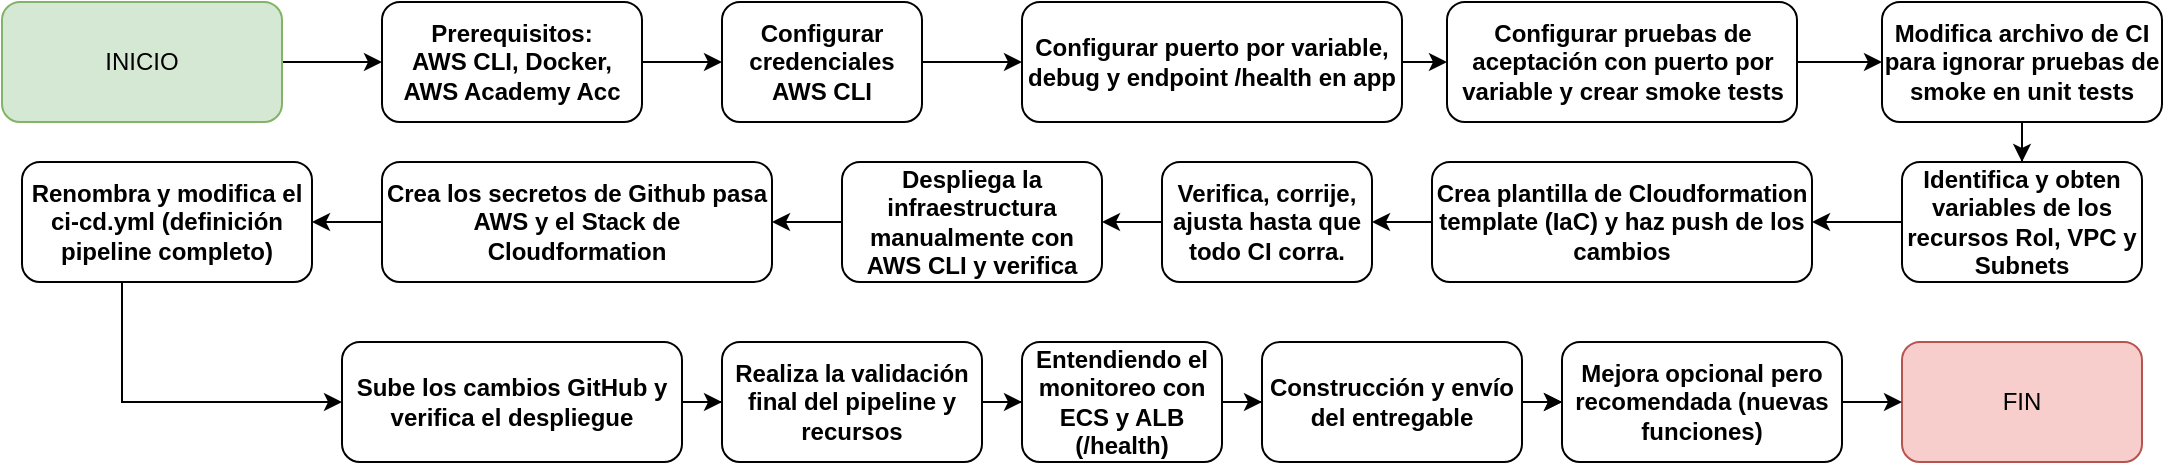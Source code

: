<mxfile version="26.2.9">
  <diagram name="Page-1" id="BhNXsAob3M-ZvWZvR4Kw">
    <mxGraphModel dx="2255" dy="751" grid="1" gridSize="10" guides="1" tooltips="1" connect="1" arrows="1" fold="1" page="1" pageScale="1" pageWidth="827" pageHeight="1169" math="0" shadow="0">
      <root>
        <mxCell id="0" />
        <mxCell id="1" parent="0" />
        <mxCell id="Rw1ZJLWCuwb3OrgRGQ0Y-43" style="edgeStyle=orthogonalEdgeStyle;rounded=0;orthogonalLoop=1;jettySize=auto;html=1;" parent="1" source="Rw1ZJLWCuwb3OrgRGQ0Y-2" target="Rw1ZJLWCuwb3OrgRGQ0Y-40" edge="1">
          <mxGeometry relative="1" as="geometry" />
        </mxCell>
        <mxCell id="Rw1ZJLWCuwb3OrgRGQ0Y-2" value="INICIO" style="rounded=1;whiteSpace=wrap;html=1;fillColor=#d5e8d4;strokeColor=#82b366;" parent="1" vertex="1">
          <mxGeometry x="-160" y="250" width="140" height="60" as="geometry" />
        </mxCell>
        <mxCell id="Rw1ZJLWCuwb3OrgRGQ0Y-3" style="edgeStyle=orthogonalEdgeStyle;rounded=0;orthogonalLoop=1;jettySize=auto;html=1;" parent="1" source="Rw1ZJLWCuwb3OrgRGQ0Y-4" target="Rw1ZJLWCuwb3OrgRGQ0Y-6" edge="1">
          <mxGeometry relative="1" as="geometry" />
        </mxCell>
        <mxCell id="Rw1ZJLWCuwb3OrgRGQ0Y-4" value="&lt;b&gt;Configurar credenciales AWS CLI&lt;/b&gt;" style="rounded=1;whiteSpace=wrap;html=1;" parent="1" vertex="1">
          <mxGeometry x="200" y="250" width="100" height="60" as="geometry" />
        </mxCell>
        <mxCell id="Rw1ZJLWCuwb3OrgRGQ0Y-5" style="edgeStyle=orthogonalEdgeStyle;rounded=0;orthogonalLoop=1;jettySize=auto;html=1;" parent="1" source="Rw1ZJLWCuwb3OrgRGQ0Y-6" target="Rw1ZJLWCuwb3OrgRGQ0Y-8" edge="1">
          <mxGeometry relative="1" as="geometry">
            <mxPoint x="525" y="280" as="targetPoint" />
          </mxGeometry>
        </mxCell>
        <mxCell id="Rw1ZJLWCuwb3OrgRGQ0Y-6" value="&lt;b&gt;Configurar puerto por variable, debug y endpoint /health en app&lt;/b&gt;" style="rounded=1;whiteSpace=wrap;html=1;" parent="1" vertex="1">
          <mxGeometry x="350" y="250" width="190" height="60" as="geometry" />
        </mxCell>
        <mxCell id="Rw1ZJLWCuwb3OrgRGQ0Y-7" style="edgeStyle=orthogonalEdgeStyle;rounded=0;orthogonalLoop=1;jettySize=auto;html=1;" parent="1" source="Rw1ZJLWCuwb3OrgRGQ0Y-8" target="Rw1ZJLWCuwb3OrgRGQ0Y-23" edge="1">
          <mxGeometry relative="1" as="geometry" />
        </mxCell>
        <mxCell id="Rw1ZJLWCuwb3OrgRGQ0Y-8" value="&lt;b&gt;Configurar pruebas de aceptación con puerto por variable y crear smoke tests&lt;/b&gt;" style="rounded=1;whiteSpace=wrap;html=1;" parent="1" vertex="1">
          <mxGeometry x="562.5" y="250" width="175" height="60" as="geometry" />
        </mxCell>
        <mxCell id="Rw1ZJLWCuwb3OrgRGQ0Y-9" style="edgeStyle=orthogonalEdgeStyle;rounded=0;orthogonalLoop=1;jettySize=auto;html=1;" parent="1" source="Rw1ZJLWCuwb3OrgRGQ0Y-10" target="Rw1ZJLWCuwb3OrgRGQ0Y-25" edge="1">
          <mxGeometry relative="1" as="geometry" />
        </mxCell>
        <mxCell id="Rw1ZJLWCuwb3OrgRGQ0Y-10" value="&lt;b&gt;Identifica y obten variables de los recursos Rol, VPC y Subnets&lt;/b&gt;" style="rounded=1;whiteSpace=wrap;html=1;" parent="1" vertex="1">
          <mxGeometry x="790" y="330" width="120" height="60" as="geometry" />
        </mxCell>
        <mxCell id="Rw1ZJLWCuwb3OrgRGQ0Y-11" style="edgeStyle=orthogonalEdgeStyle;rounded=0;orthogonalLoop=1;jettySize=auto;html=1;" parent="1" source="Rw1ZJLWCuwb3OrgRGQ0Y-12" target="Rw1ZJLWCuwb3OrgRGQ0Y-14" edge="1">
          <mxGeometry relative="1" as="geometry" />
        </mxCell>
        <mxCell id="Rw1ZJLWCuwb3OrgRGQ0Y-12" value="&lt;b&gt;Verifica, corrije, ajusta hasta que todo CI corra.&lt;/b&gt;" style="rounded=1;whiteSpace=wrap;html=1;" parent="1" vertex="1">
          <mxGeometry x="420" y="330" width="105" height="60" as="geometry" />
        </mxCell>
        <mxCell id="Rw1ZJLWCuwb3OrgRGQ0Y-13" style="edgeStyle=orthogonalEdgeStyle;rounded=0;orthogonalLoop=1;jettySize=auto;html=1;" parent="1" source="Rw1ZJLWCuwb3OrgRGQ0Y-14" target="Rw1ZJLWCuwb3OrgRGQ0Y-16" edge="1">
          <mxGeometry relative="1" as="geometry" />
        </mxCell>
        <mxCell id="Rw1ZJLWCuwb3OrgRGQ0Y-14" value="&lt;b&gt;Despliega la infraestructura manualmente con AWS CLI y verifica&lt;/b&gt;" style="rounded=1;whiteSpace=wrap;html=1;" parent="1" vertex="1">
          <mxGeometry x="260" y="330" width="130" height="60" as="geometry" />
        </mxCell>
        <mxCell id="Rw1ZJLWCuwb3OrgRGQ0Y-15" style="edgeStyle=orthogonalEdgeStyle;rounded=0;orthogonalLoop=1;jettySize=auto;html=1;" parent="1" source="Rw1ZJLWCuwb3OrgRGQ0Y-16" target="Rw1ZJLWCuwb3OrgRGQ0Y-18" edge="1">
          <mxGeometry relative="1" as="geometry" />
        </mxCell>
        <mxCell id="Rw1ZJLWCuwb3OrgRGQ0Y-16" value="Crea los secretos de Github pasa AWS y el Stack de Cloudformation" style="rounded=1;whiteSpace=wrap;html=1;fontStyle=1" parent="1" vertex="1">
          <mxGeometry x="30" y="330" width="195" height="60" as="geometry" />
        </mxCell>
        <mxCell id="Rw1ZJLWCuwb3OrgRGQ0Y-17" style="edgeStyle=orthogonalEdgeStyle;rounded=0;orthogonalLoop=1;jettySize=auto;html=1;" parent="1" source="Rw1ZJLWCuwb3OrgRGQ0Y-18" target="Rw1ZJLWCuwb3OrgRGQ0Y-20" edge="1">
          <mxGeometry relative="1" as="geometry">
            <Array as="points">
              <mxPoint x="-100" y="450" />
            </Array>
          </mxGeometry>
        </mxCell>
        <mxCell id="Rw1ZJLWCuwb3OrgRGQ0Y-18" value="Renombra y modifica el ci-cd.yml (definición pipeline completo)" style="rounded=1;whiteSpace=wrap;html=1;fontStyle=1" parent="1" vertex="1">
          <mxGeometry x="-150" y="330" width="145" height="60" as="geometry" />
        </mxCell>
        <mxCell id="Rw1ZJLWCuwb3OrgRGQ0Y-19" style="edgeStyle=orthogonalEdgeStyle;rounded=0;orthogonalLoop=1;jettySize=auto;html=1;" parent="1" source="Rw1ZJLWCuwb3OrgRGQ0Y-20" target="Rw1ZJLWCuwb3OrgRGQ0Y-27" edge="1">
          <mxGeometry relative="1" as="geometry" />
        </mxCell>
        <mxCell id="Rw1ZJLWCuwb3OrgRGQ0Y-20" value="Sube los cambios GitHub y verifica el despliegue" style="rounded=1;whiteSpace=wrap;html=1;fontStyle=1" parent="1" vertex="1">
          <mxGeometry x="10" y="420" width="170" height="60" as="geometry" />
        </mxCell>
        <mxCell id="Rw1ZJLWCuwb3OrgRGQ0Y-21" value="FIN" style="rounded=1;whiteSpace=wrap;html=1;fillColor=#f8cecc;strokeColor=#b85450;" parent="1" vertex="1">
          <mxGeometry x="790" y="420" width="120" height="60" as="geometry" />
        </mxCell>
        <mxCell id="Rw1ZJLWCuwb3OrgRGQ0Y-49" style="edgeStyle=orthogonalEdgeStyle;rounded=0;orthogonalLoop=1;jettySize=auto;html=1;" parent="1" source="Rw1ZJLWCuwb3OrgRGQ0Y-23" target="Rw1ZJLWCuwb3OrgRGQ0Y-10" edge="1">
          <mxGeometry relative="1" as="geometry" />
        </mxCell>
        <mxCell id="Rw1ZJLWCuwb3OrgRGQ0Y-23" value="&lt;b&gt;Modifica archivo de CI para ignorar pruebas de smoke en unit tests&lt;/b&gt;" style="rounded=1;whiteSpace=wrap;html=1;" parent="1" vertex="1">
          <mxGeometry x="780" y="250" width="140" height="60" as="geometry" />
        </mxCell>
        <mxCell id="Rw1ZJLWCuwb3OrgRGQ0Y-24" style="edgeStyle=orthogonalEdgeStyle;rounded=0;orthogonalLoop=1;jettySize=auto;html=1;" parent="1" source="Rw1ZJLWCuwb3OrgRGQ0Y-25" target="Rw1ZJLWCuwb3OrgRGQ0Y-12" edge="1">
          <mxGeometry relative="1" as="geometry" />
        </mxCell>
        <mxCell id="Rw1ZJLWCuwb3OrgRGQ0Y-25" value="&lt;b&gt;Crea plantilla de Cloudformation template (IaC) y haz push de los cambios&lt;/b&gt;" style="rounded=1;whiteSpace=wrap;html=1;" parent="1" vertex="1">
          <mxGeometry x="555" y="330" width="190" height="60" as="geometry" />
        </mxCell>
        <mxCell id="Rw1ZJLWCuwb3OrgRGQ0Y-26" style="edgeStyle=orthogonalEdgeStyle;rounded=0;orthogonalLoop=1;jettySize=auto;html=1;entryX=0;entryY=0.5;entryDx=0;entryDy=0;" parent="1" source="Rw1ZJLWCuwb3OrgRGQ0Y-27" target="Rw1ZJLWCuwb3OrgRGQ0Y-29" edge="1">
          <mxGeometry relative="1" as="geometry" />
        </mxCell>
        <mxCell id="Rw1ZJLWCuwb3OrgRGQ0Y-27" value="&lt;b&gt;Realiza la validación final del pipeline y recursos&lt;/b&gt;" style="rounded=1;whiteSpace=wrap;html=1;" parent="1" vertex="1">
          <mxGeometry x="200" y="420" width="130" height="60" as="geometry" />
        </mxCell>
        <mxCell id="Rw1ZJLWCuwb3OrgRGQ0Y-28" style="edgeStyle=orthogonalEdgeStyle;rounded=0;orthogonalLoop=1;jettySize=auto;html=1;" parent="1" source="Rw1ZJLWCuwb3OrgRGQ0Y-29" target="Rw1ZJLWCuwb3OrgRGQ0Y-31" edge="1">
          <mxGeometry relative="1" as="geometry" />
        </mxCell>
        <mxCell id="Rw1ZJLWCuwb3OrgRGQ0Y-29" value="Entendiendo el monitoreo con ECS y ALB (/health)" style="rounded=1;whiteSpace=wrap;html=1;fontStyle=1" parent="1" vertex="1">
          <mxGeometry x="350" y="420" width="100" height="60" as="geometry" />
        </mxCell>
        <mxCell id="Rw1ZJLWCuwb3OrgRGQ0Y-47" style="edgeStyle=orthogonalEdgeStyle;rounded=0;orthogonalLoop=1;jettySize=auto;html=1;" parent="1" source="Rw1ZJLWCuwb3OrgRGQ0Y-31" target="Rw1ZJLWCuwb3OrgRGQ0Y-39" edge="1">
          <mxGeometry relative="1" as="geometry" />
        </mxCell>
        <mxCell id="Rw1ZJLWCuwb3OrgRGQ0Y-48" value="" style="edgeStyle=orthogonalEdgeStyle;rounded=0;orthogonalLoop=1;jettySize=auto;html=1;" parent="1" source="Rw1ZJLWCuwb3OrgRGQ0Y-31" target="Rw1ZJLWCuwb3OrgRGQ0Y-39" edge="1">
          <mxGeometry relative="1" as="geometry" />
        </mxCell>
        <mxCell id="Rw1ZJLWCuwb3OrgRGQ0Y-31" value="Construcción y envío del entregable" style="rounded=1;whiteSpace=wrap;html=1;fontStyle=1" parent="1" vertex="1">
          <mxGeometry x="470" y="420" width="130" height="60" as="geometry" />
        </mxCell>
        <mxCell id="Rw1ZJLWCuwb3OrgRGQ0Y-38" style="edgeStyle=orthogonalEdgeStyle;rounded=0;orthogonalLoop=1;jettySize=auto;html=1;" parent="1" source="Rw1ZJLWCuwb3OrgRGQ0Y-39" target="Rw1ZJLWCuwb3OrgRGQ0Y-21" edge="1">
          <mxGeometry relative="1" as="geometry" />
        </mxCell>
        <mxCell id="Rw1ZJLWCuwb3OrgRGQ0Y-39" value="Mejora opcional pero recomendada (nuevas funciones)" style="rounded=1;whiteSpace=wrap;html=1;fontStyle=1" parent="1" vertex="1">
          <mxGeometry x="620" y="420" width="140" height="60" as="geometry" />
        </mxCell>
        <mxCell id="Rw1ZJLWCuwb3OrgRGQ0Y-41" style="edgeStyle=orthogonalEdgeStyle;rounded=0;orthogonalLoop=1;jettySize=auto;html=1;" parent="1" source="Rw1ZJLWCuwb3OrgRGQ0Y-40" target="Rw1ZJLWCuwb3OrgRGQ0Y-4" edge="1">
          <mxGeometry relative="1" as="geometry" />
        </mxCell>
        <mxCell id="Rw1ZJLWCuwb3OrgRGQ0Y-40" value="&lt;b&gt;Prerequisitos:&lt;/b&gt;&lt;div&gt;&lt;b&gt;AWS CLI, Docker, AWS Academy Acc&lt;/b&gt;&lt;/div&gt;" style="rounded=1;whiteSpace=wrap;html=1;" parent="1" vertex="1">
          <mxGeometry x="30" y="250" width="130" height="60" as="geometry" />
        </mxCell>
      </root>
    </mxGraphModel>
  </diagram>
</mxfile>
